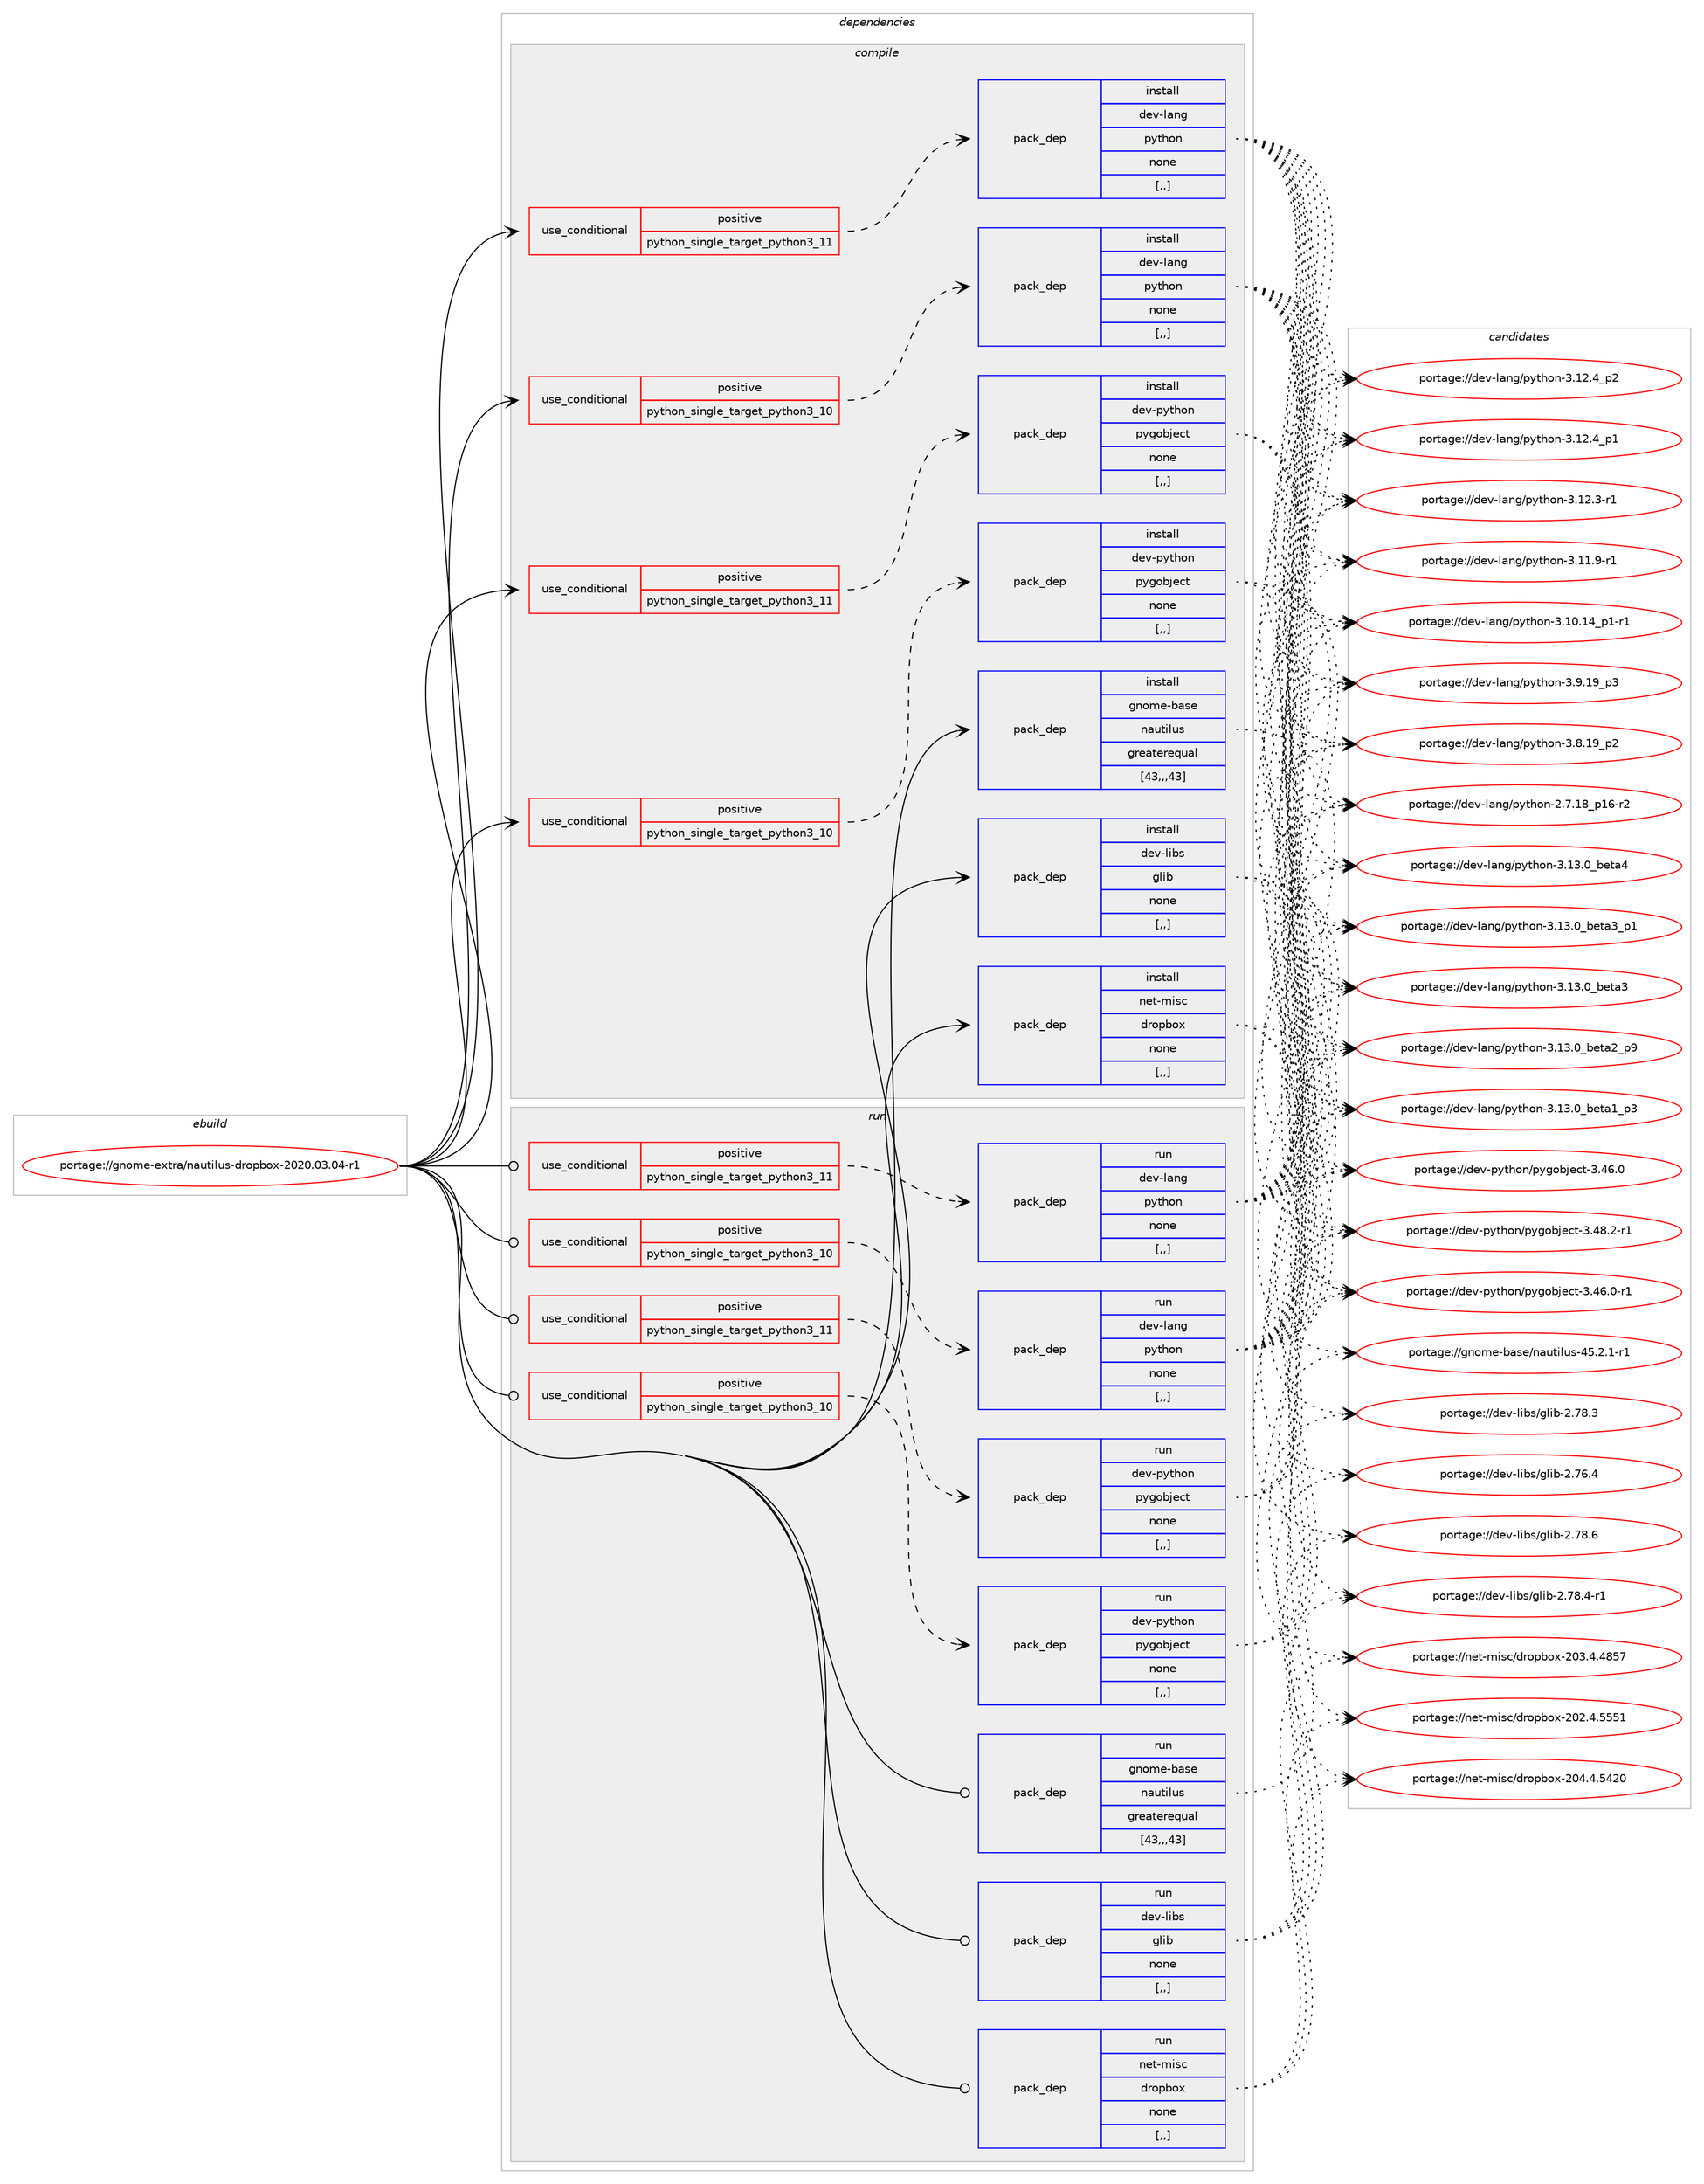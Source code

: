 digraph prolog {

# *************
# Graph options
# *************

newrank=true;
concentrate=true;
compound=true;
graph [rankdir=LR,fontname=Helvetica,fontsize=10,ranksep=1.5];#, ranksep=2.5, nodesep=0.2];
edge  [arrowhead=vee];
node  [fontname=Helvetica,fontsize=10];

# **********
# The ebuild
# **********

subgraph cluster_leftcol {
color=gray;
label=<<i>ebuild</i>>;
id [label="portage://gnome-extra/nautilus-dropbox-2020.03.04-r1", color=red, width=4, href="../gnome-extra/nautilus-dropbox-2020.03.04-r1.svg"];
}

# ****************
# The dependencies
# ****************

subgraph cluster_midcol {
color=gray;
label=<<i>dependencies</i>>;
subgraph cluster_compile {
fillcolor="#eeeeee";
style=filled;
label=<<i>compile</i>>;
subgraph cond65891 {
dependency240789 [label=<<TABLE BORDER="0" CELLBORDER="1" CELLSPACING="0" CELLPADDING="4"><TR><TD ROWSPAN="3" CELLPADDING="10">use_conditional</TD></TR><TR><TD>positive</TD></TR><TR><TD>python_single_target_python3_10</TD></TR></TABLE>>, shape=none, color=red];
subgraph pack173359 {
dependency240790 [label=<<TABLE BORDER="0" CELLBORDER="1" CELLSPACING="0" CELLPADDING="4" WIDTH="220"><TR><TD ROWSPAN="6" CELLPADDING="30">pack_dep</TD></TR><TR><TD WIDTH="110">install</TD></TR><TR><TD>dev-lang</TD></TR><TR><TD>python</TD></TR><TR><TD>none</TD></TR><TR><TD>[,,]</TD></TR></TABLE>>, shape=none, color=blue];
}
dependency240789:e -> dependency240790:w [weight=20,style="dashed",arrowhead="vee"];
}
id:e -> dependency240789:w [weight=20,style="solid",arrowhead="vee"];
subgraph cond65892 {
dependency240791 [label=<<TABLE BORDER="0" CELLBORDER="1" CELLSPACING="0" CELLPADDING="4"><TR><TD ROWSPAN="3" CELLPADDING="10">use_conditional</TD></TR><TR><TD>positive</TD></TR><TR><TD>python_single_target_python3_10</TD></TR></TABLE>>, shape=none, color=red];
subgraph pack173360 {
dependency240792 [label=<<TABLE BORDER="0" CELLBORDER="1" CELLSPACING="0" CELLPADDING="4" WIDTH="220"><TR><TD ROWSPAN="6" CELLPADDING="30">pack_dep</TD></TR><TR><TD WIDTH="110">install</TD></TR><TR><TD>dev-python</TD></TR><TR><TD>pygobject</TD></TR><TR><TD>none</TD></TR><TR><TD>[,,]</TD></TR></TABLE>>, shape=none, color=blue];
}
dependency240791:e -> dependency240792:w [weight=20,style="dashed",arrowhead="vee"];
}
id:e -> dependency240791:w [weight=20,style="solid",arrowhead="vee"];
subgraph cond65893 {
dependency240793 [label=<<TABLE BORDER="0" CELLBORDER="1" CELLSPACING="0" CELLPADDING="4"><TR><TD ROWSPAN="3" CELLPADDING="10">use_conditional</TD></TR><TR><TD>positive</TD></TR><TR><TD>python_single_target_python3_11</TD></TR></TABLE>>, shape=none, color=red];
subgraph pack173361 {
dependency240794 [label=<<TABLE BORDER="0" CELLBORDER="1" CELLSPACING="0" CELLPADDING="4" WIDTH="220"><TR><TD ROWSPAN="6" CELLPADDING="30">pack_dep</TD></TR><TR><TD WIDTH="110">install</TD></TR><TR><TD>dev-lang</TD></TR><TR><TD>python</TD></TR><TR><TD>none</TD></TR><TR><TD>[,,]</TD></TR></TABLE>>, shape=none, color=blue];
}
dependency240793:e -> dependency240794:w [weight=20,style="dashed",arrowhead="vee"];
}
id:e -> dependency240793:w [weight=20,style="solid",arrowhead="vee"];
subgraph cond65894 {
dependency240795 [label=<<TABLE BORDER="0" CELLBORDER="1" CELLSPACING="0" CELLPADDING="4"><TR><TD ROWSPAN="3" CELLPADDING="10">use_conditional</TD></TR><TR><TD>positive</TD></TR><TR><TD>python_single_target_python3_11</TD></TR></TABLE>>, shape=none, color=red];
subgraph pack173362 {
dependency240796 [label=<<TABLE BORDER="0" CELLBORDER="1" CELLSPACING="0" CELLPADDING="4" WIDTH="220"><TR><TD ROWSPAN="6" CELLPADDING="30">pack_dep</TD></TR><TR><TD WIDTH="110">install</TD></TR><TR><TD>dev-python</TD></TR><TR><TD>pygobject</TD></TR><TR><TD>none</TD></TR><TR><TD>[,,]</TD></TR></TABLE>>, shape=none, color=blue];
}
dependency240795:e -> dependency240796:w [weight=20,style="dashed",arrowhead="vee"];
}
id:e -> dependency240795:w [weight=20,style="solid",arrowhead="vee"];
subgraph pack173363 {
dependency240797 [label=<<TABLE BORDER="0" CELLBORDER="1" CELLSPACING="0" CELLPADDING="4" WIDTH="220"><TR><TD ROWSPAN="6" CELLPADDING="30">pack_dep</TD></TR><TR><TD WIDTH="110">install</TD></TR><TR><TD>dev-libs</TD></TR><TR><TD>glib</TD></TR><TR><TD>none</TD></TR><TR><TD>[,,]</TD></TR></TABLE>>, shape=none, color=blue];
}
id:e -> dependency240797:w [weight=20,style="solid",arrowhead="vee"];
subgraph pack173364 {
dependency240798 [label=<<TABLE BORDER="0" CELLBORDER="1" CELLSPACING="0" CELLPADDING="4" WIDTH="220"><TR><TD ROWSPAN="6" CELLPADDING="30">pack_dep</TD></TR><TR><TD WIDTH="110">install</TD></TR><TR><TD>gnome-base</TD></TR><TR><TD>nautilus</TD></TR><TR><TD>greaterequal</TD></TR><TR><TD>[43,,,43]</TD></TR></TABLE>>, shape=none, color=blue];
}
id:e -> dependency240798:w [weight=20,style="solid",arrowhead="vee"];
subgraph pack173365 {
dependency240799 [label=<<TABLE BORDER="0" CELLBORDER="1" CELLSPACING="0" CELLPADDING="4" WIDTH="220"><TR><TD ROWSPAN="6" CELLPADDING="30">pack_dep</TD></TR><TR><TD WIDTH="110">install</TD></TR><TR><TD>net-misc</TD></TR><TR><TD>dropbox</TD></TR><TR><TD>none</TD></TR><TR><TD>[,,]</TD></TR></TABLE>>, shape=none, color=blue];
}
id:e -> dependency240799:w [weight=20,style="solid",arrowhead="vee"];
}
subgraph cluster_compileandrun {
fillcolor="#eeeeee";
style=filled;
label=<<i>compile and run</i>>;
}
subgraph cluster_run {
fillcolor="#eeeeee";
style=filled;
label=<<i>run</i>>;
subgraph cond65895 {
dependency240800 [label=<<TABLE BORDER="0" CELLBORDER="1" CELLSPACING="0" CELLPADDING="4"><TR><TD ROWSPAN="3" CELLPADDING="10">use_conditional</TD></TR><TR><TD>positive</TD></TR><TR><TD>python_single_target_python3_10</TD></TR></TABLE>>, shape=none, color=red];
subgraph pack173366 {
dependency240801 [label=<<TABLE BORDER="0" CELLBORDER="1" CELLSPACING="0" CELLPADDING="4" WIDTH="220"><TR><TD ROWSPAN="6" CELLPADDING="30">pack_dep</TD></TR><TR><TD WIDTH="110">run</TD></TR><TR><TD>dev-lang</TD></TR><TR><TD>python</TD></TR><TR><TD>none</TD></TR><TR><TD>[,,]</TD></TR></TABLE>>, shape=none, color=blue];
}
dependency240800:e -> dependency240801:w [weight=20,style="dashed",arrowhead="vee"];
}
id:e -> dependency240800:w [weight=20,style="solid",arrowhead="odot"];
subgraph cond65896 {
dependency240802 [label=<<TABLE BORDER="0" CELLBORDER="1" CELLSPACING="0" CELLPADDING="4"><TR><TD ROWSPAN="3" CELLPADDING="10">use_conditional</TD></TR><TR><TD>positive</TD></TR><TR><TD>python_single_target_python3_10</TD></TR></TABLE>>, shape=none, color=red];
subgraph pack173367 {
dependency240803 [label=<<TABLE BORDER="0" CELLBORDER="1" CELLSPACING="0" CELLPADDING="4" WIDTH="220"><TR><TD ROWSPAN="6" CELLPADDING="30">pack_dep</TD></TR><TR><TD WIDTH="110">run</TD></TR><TR><TD>dev-python</TD></TR><TR><TD>pygobject</TD></TR><TR><TD>none</TD></TR><TR><TD>[,,]</TD></TR></TABLE>>, shape=none, color=blue];
}
dependency240802:e -> dependency240803:w [weight=20,style="dashed",arrowhead="vee"];
}
id:e -> dependency240802:w [weight=20,style="solid",arrowhead="odot"];
subgraph cond65897 {
dependency240804 [label=<<TABLE BORDER="0" CELLBORDER="1" CELLSPACING="0" CELLPADDING="4"><TR><TD ROWSPAN="3" CELLPADDING="10">use_conditional</TD></TR><TR><TD>positive</TD></TR><TR><TD>python_single_target_python3_11</TD></TR></TABLE>>, shape=none, color=red];
subgraph pack173368 {
dependency240805 [label=<<TABLE BORDER="0" CELLBORDER="1" CELLSPACING="0" CELLPADDING="4" WIDTH="220"><TR><TD ROWSPAN="6" CELLPADDING="30">pack_dep</TD></TR><TR><TD WIDTH="110">run</TD></TR><TR><TD>dev-lang</TD></TR><TR><TD>python</TD></TR><TR><TD>none</TD></TR><TR><TD>[,,]</TD></TR></TABLE>>, shape=none, color=blue];
}
dependency240804:e -> dependency240805:w [weight=20,style="dashed",arrowhead="vee"];
}
id:e -> dependency240804:w [weight=20,style="solid",arrowhead="odot"];
subgraph cond65898 {
dependency240806 [label=<<TABLE BORDER="0" CELLBORDER="1" CELLSPACING="0" CELLPADDING="4"><TR><TD ROWSPAN="3" CELLPADDING="10">use_conditional</TD></TR><TR><TD>positive</TD></TR><TR><TD>python_single_target_python3_11</TD></TR></TABLE>>, shape=none, color=red];
subgraph pack173369 {
dependency240807 [label=<<TABLE BORDER="0" CELLBORDER="1" CELLSPACING="0" CELLPADDING="4" WIDTH="220"><TR><TD ROWSPAN="6" CELLPADDING="30">pack_dep</TD></TR><TR><TD WIDTH="110">run</TD></TR><TR><TD>dev-python</TD></TR><TR><TD>pygobject</TD></TR><TR><TD>none</TD></TR><TR><TD>[,,]</TD></TR></TABLE>>, shape=none, color=blue];
}
dependency240806:e -> dependency240807:w [weight=20,style="dashed",arrowhead="vee"];
}
id:e -> dependency240806:w [weight=20,style="solid",arrowhead="odot"];
subgraph pack173370 {
dependency240808 [label=<<TABLE BORDER="0" CELLBORDER="1" CELLSPACING="0" CELLPADDING="4" WIDTH="220"><TR><TD ROWSPAN="6" CELLPADDING="30">pack_dep</TD></TR><TR><TD WIDTH="110">run</TD></TR><TR><TD>dev-libs</TD></TR><TR><TD>glib</TD></TR><TR><TD>none</TD></TR><TR><TD>[,,]</TD></TR></TABLE>>, shape=none, color=blue];
}
id:e -> dependency240808:w [weight=20,style="solid",arrowhead="odot"];
subgraph pack173371 {
dependency240809 [label=<<TABLE BORDER="0" CELLBORDER="1" CELLSPACING="0" CELLPADDING="4" WIDTH="220"><TR><TD ROWSPAN="6" CELLPADDING="30">pack_dep</TD></TR><TR><TD WIDTH="110">run</TD></TR><TR><TD>gnome-base</TD></TR><TR><TD>nautilus</TD></TR><TR><TD>greaterequal</TD></TR><TR><TD>[43,,,43]</TD></TR></TABLE>>, shape=none, color=blue];
}
id:e -> dependency240809:w [weight=20,style="solid",arrowhead="odot"];
subgraph pack173372 {
dependency240810 [label=<<TABLE BORDER="0" CELLBORDER="1" CELLSPACING="0" CELLPADDING="4" WIDTH="220"><TR><TD ROWSPAN="6" CELLPADDING="30">pack_dep</TD></TR><TR><TD WIDTH="110">run</TD></TR><TR><TD>net-misc</TD></TR><TR><TD>dropbox</TD></TR><TR><TD>none</TD></TR><TR><TD>[,,]</TD></TR></TABLE>>, shape=none, color=blue];
}
id:e -> dependency240810:w [weight=20,style="solid",arrowhead="odot"];
}
}

# **************
# The candidates
# **************

subgraph cluster_choices {
rank=same;
color=gray;
label=<<i>candidates</i>>;

subgraph choice173359 {
color=black;
nodesep=1;
choice1001011184510897110103471121211161041111104551464951464895981011169752 [label="portage://dev-lang/python-3.13.0_beta4", color=red, width=4,href="../dev-lang/python-3.13.0_beta4.svg"];
choice10010111845108971101034711212111610411111045514649514648959810111697519511249 [label="portage://dev-lang/python-3.13.0_beta3_p1", color=red, width=4,href="../dev-lang/python-3.13.0_beta3_p1.svg"];
choice1001011184510897110103471121211161041111104551464951464895981011169751 [label="portage://dev-lang/python-3.13.0_beta3", color=red, width=4,href="../dev-lang/python-3.13.0_beta3.svg"];
choice10010111845108971101034711212111610411111045514649514648959810111697509511257 [label="portage://dev-lang/python-3.13.0_beta2_p9", color=red, width=4,href="../dev-lang/python-3.13.0_beta2_p9.svg"];
choice10010111845108971101034711212111610411111045514649514648959810111697499511251 [label="portage://dev-lang/python-3.13.0_beta1_p3", color=red, width=4,href="../dev-lang/python-3.13.0_beta1_p3.svg"];
choice100101118451089711010347112121116104111110455146495046529511250 [label="portage://dev-lang/python-3.12.4_p2", color=red, width=4,href="../dev-lang/python-3.12.4_p2.svg"];
choice100101118451089711010347112121116104111110455146495046529511249 [label="portage://dev-lang/python-3.12.4_p1", color=red, width=4,href="../dev-lang/python-3.12.4_p1.svg"];
choice100101118451089711010347112121116104111110455146495046514511449 [label="portage://dev-lang/python-3.12.3-r1", color=red, width=4,href="../dev-lang/python-3.12.3-r1.svg"];
choice100101118451089711010347112121116104111110455146494946574511449 [label="portage://dev-lang/python-3.11.9-r1", color=red, width=4,href="../dev-lang/python-3.11.9-r1.svg"];
choice100101118451089711010347112121116104111110455146494846495295112494511449 [label="portage://dev-lang/python-3.10.14_p1-r1", color=red, width=4,href="../dev-lang/python-3.10.14_p1-r1.svg"];
choice100101118451089711010347112121116104111110455146574649579511251 [label="portage://dev-lang/python-3.9.19_p3", color=red, width=4,href="../dev-lang/python-3.9.19_p3.svg"];
choice100101118451089711010347112121116104111110455146564649579511250 [label="portage://dev-lang/python-3.8.19_p2", color=red, width=4,href="../dev-lang/python-3.8.19_p2.svg"];
choice100101118451089711010347112121116104111110455046554649569511249544511450 [label="portage://dev-lang/python-2.7.18_p16-r2", color=red, width=4,href="../dev-lang/python-2.7.18_p16-r2.svg"];
dependency240790:e -> choice1001011184510897110103471121211161041111104551464951464895981011169752:w [style=dotted,weight="100"];
dependency240790:e -> choice10010111845108971101034711212111610411111045514649514648959810111697519511249:w [style=dotted,weight="100"];
dependency240790:e -> choice1001011184510897110103471121211161041111104551464951464895981011169751:w [style=dotted,weight="100"];
dependency240790:e -> choice10010111845108971101034711212111610411111045514649514648959810111697509511257:w [style=dotted,weight="100"];
dependency240790:e -> choice10010111845108971101034711212111610411111045514649514648959810111697499511251:w [style=dotted,weight="100"];
dependency240790:e -> choice100101118451089711010347112121116104111110455146495046529511250:w [style=dotted,weight="100"];
dependency240790:e -> choice100101118451089711010347112121116104111110455146495046529511249:w [style=dotted,weight="100"];
dependency240790:e -> choice100101118451089711010347112121116104111110455146495046514511449:w [style=dotted,weight="100"];
dependency240790:e -> choice100101118451089711010347112121116104111110455146494946574511449:w [style=dotted,weight="100"];
dependency240790:e -> choice100101118451089711010347112121116104111110455146494846495295112494511449:w [style=dotted,weight="100"];
dependency240790:e -> choice100101118451089711010347112121116104111110455146574649579511251:w [style=dotted,weight="100"];
dependency240790:e -> choice100101118451089711010347112121116104111110455146564649579511250:w [style=dotted,weight="100"];
dependency240790:e -> choice100101118451089711010347112121116104111110455046554649569511249544511450:w [style=dotted,weight="100"];
}
subgraph choice173360 {
color=black;
nodesep=1;
choice10010111845112121116104111110471121211031119810610199116455146525646504511449 [label="portage://dev-python/pygobject-3.48.2-r1", color=red, width=4,href="../dev-python/pygobject-3.48.2-r1.svg"];
choice10010111845112121116104111110471121211031119810610199116455146525446484511449 [label="portage://dev-python/pygobject-3.46.0-r1", color=red, width=4,href="../dev-python/pygobject-3.46.0-r1.svg"];
choice1001011184511212111610411111047112121103111981061019911645514652544648 [label="portage://dev-python/pygobject-3.46.0", color=red, width=4,href="../dev-python/pygobject-3.46.0.svg"];
dependency240792:e -> choice10010111845112121116104111110471121211031119810610199116455146525646504511449:w [style=dotted,weight="100"];
dependency240792:e -> choice10010111845112121116104111110471121211031119810610199116455146525446484511449:w [style=dotted,weight="100"];
dependency240792:e -> choice1001011184511212111610411111047112121103111981061019911645514652544648:w [style=dotted,weight="100"];
}
subgraph choice173361 {
color=black;
nodesep=1;
choice1001011184510897110103471121211161041111104551464951464895981011169752 [label="portage://dev-lang/python-3.13.0_beta4", color=red, width=4,href="../dev-lang/python-3.13.0_beta4.svg"];
choice10010111845108971101034711212111610411111045514649514648959810111697519511249 [label="portage://dev-lang/python-3.13.0_beta3_p1", color=red, width=4,href="../dev-lang/python-3.13.0_beta3_p1.svg"];
choice1001011184510897110103471121211161041111104551464951464895981011169751 [label="portage://dev-lang/python-3.13.0_beta3", color=red, width=4,href="../dev-lang/python-3.13.0_beta3.svg"];
choice10010111845108971101034711212111610411111045514649514648959810111697509511257 [label="portage://dev-lang/python-3.13.0_beta2_p9", color=red, width=4,href="../dev-lang/python-3.13.0_beta2_p9.svg"];
choice10010111845108971101034711212111610411111045514649514648959810111697499511251 [label="portage://dev-lang/python-3.13.0_beta1_p3", color=red, width=4,href="../dev-lang/python-3.13.0_beta1_p3.svg"];
choice100101118451089711010347112121116104111110455146495046529511250 [label="portage://dev-lang/python-3.12.4_p2", color=red, width=4,href="../dev-lang/python-3.12.4_p2.svg"];
choice100101118451089711010347112121116104111110455146495046529511249 [label="portage://dev-lang/python-3.12.4_p1", color=red, width=4,href="../dev-lang/python-3.12.4_p1.svg"];
choice100101118451089711010347112121116104111110455146495046514511449 [label="portage://dev-lang/python-3.12.3-r1", color=red, width=4,href="../dev-lang/python-3.12.3-r1.svg"];
choice100101118451089711010347112121116104111110455146494946574511449 [label="portage://dev-lang/python-3.11.9-r1", color=red, width=4,href="../dev-lang/python-3.11.9-r1.svg"];
choice100101118451089711010347112121116104111110455146494846495295112494511449 [label="portage://dev-lang/python-3.10.14_p1-r1", color=red, width=4,href="../dev-lang/python-3.10.14_p1-r1.svg"];
choice100101118451089711010347112121116104111110455146574649579511251 [label="portage://dev-lang/python-3.9.19_p3", color=red, width=4,href="../dev-lang/python-3.9.19_p3.svg"];
choice100101118451089711010347112121116104111110455146564649579511250 [label="portage://dev-lang/python-3.8.19_p2", color=red, width=4,href="../dev-lang/python-3.8.19_p2.svg"];
choice100101118451089711010347112121116104111110455046554649569511249544511450 [label="portage://dev-lang/python-2.7.18_p16-r2", color=red, width=4,href="../dev-lang/python-2.7.18_p16-r2.svg"];
dependency240794:e -> choice1001011184510897110103471121211161041111104551464951464895981011169752:w [style=dotted,weight="100"];
dependency240794:e -> choice10010111845108971101034711212111610411111045514649514648959810111697519511249:w [style=dotted,weight="100"];
dependency240794:e -> choice1001011184510897110103471121211161041111104551464951464895981011169751:w [style=dotted,weight="100"];
dependency240794:e -> choice10010111845108971101034711212111610411111045514649514648959810111697509511257:w [style=dotted,weight="100"];
dependency240794:e -> choice10010111845108971101034711212111610411111045514649514648959810111697499511251:w [style=dotted,weight="100"];
dependency240794:e -> choice100101118451089711010347112121116104111110455146495046529511250:w [style=dotted,weight="100"];
dependency240794:e -> choice100101118451089711010347112121116104111110455146495046529511249:w [style=dotted,weight="100"];
dependency240794:e -> choice100101118451089711010347112121116104111110455146495046514511449:w [style=dotted,weight="100"];
dependency240794:e -> choice100101118451089711010347112121116104111110455146494946574511449:w [style=dotted,weight="100"];
dependency240794:e -> choice100101118451089711010347112121116104111110455146494846495295112494511449:w [style=dotted,weight="100"];
dependency240794:e -> choice100101118451089711010347112121116104111110455146574649579511251:w [style=dotted,weight="100"];
dependency240794:e -> choice100101118451089711010347112121116104111110455146564649579511250:w [style=dotted,weight="100"];
dependency240794:e -> choice100101118451089711010347112121116104111110455046554649569511249544511450:w [style=dotted,weight="100"];
}
subgraph choice173362 {
color=black;
nodesep=1;
choice10010111845112121116104111110471121211031119810610199116455146525646504511449 [label="portage://dev-python/pygobject-3.48.2-r1", color=red, width=4,href="../dev-python/pygobject-3.48.2-r1.svg"];
choice10010111845112121116104111110471121211031119810610199116455146525446484511449 [label="portage://dev-python/pygobject-3.46.0-r1", color=red, width=4,href="../dev-python/pygobject-3.46.0-r1.svg"];
choice1001011184511212111610411111047112121103111981061019911645514652544648 [label="portage://dev-python/pygobject-3.46.0", color=red, width=4,href="../dev-python/pygobject-3.46.0.svg"];
dependency240796:e -> choice10010111845112121116104111110471121211031119810610199116455146525646504511449:w [style=dotted,weight="100"];
dependency240796:e -> choice10010111845112121116104111110471121211031119810610199116455146525446484511449:w [style=dotted,weight="100"];
dependency240796:e -> choice1001011184511212111610411111047112121103111981061019911645514652544648:w [style=dotted,weight="100"];
}
subgraph choice173363 {
color=black;
nodesep=1;
choice1001011184510810598115471031081059845504655564654 [label="portage://dev-libs/glib-2.78.6", color=red, width=4,href="../dev-libs/glib-2.78.6.svg"];
choice10010111845108105981154710310810598455046555646524511449 [label="portage://dev-libs/glib-2.78.4-r1", color=red, width=4,href="../dev-libs/glib-2.78.4-r1.svg"];
choice1001011184510810598115471031081059845504655564651 [label="portage://dev-libs/glib-2.78.3", color=red, width=4,href="../dev-libs/glib-2.78.3.svg"];
choice1001011184510810598115471031081059845504655544652 [label="portage://dev-libs/glib-2.76.4", color=red, width=4,href="../dev-libs/glib-2.76.4.svg"];
dependency240797:e -> choice1001011184510810598115471031081059845504655564654:w [style=dotted,weight="100"];
dependency240797:e -> choice10010111845108105981154710310810598455046555646524511449:w [style=dotted,weight="100"];
dependency240797:e -> choice1001011184510810598115471031081059845504655564651:w [style=dotted,weight="100"];
dependency240797:e -> choice1001011184510810598115471031081059845504655544652:w [style=dotted,weight="100"];
}
subgraph choice173364 {
color=black;
nodesep=1;
choice1031101111091014598971151014711097117116105108117115455253465046494511449 [label="portage://gnome-base/nautilus-45.2.1-r1", color=red, width=4,href="../gnome-base/nautilus-45.2.1-r1.svg"];
dependency240798:e -> choice1031101111091014598971151014711097117116105108117115455253465046494511449:w [style=dotted,weight="100"];
}
subgraph choice173365 {
color=black;
nodesep=1;
choice110101116451091051159947100114111112981111204550485246524653525048 [label="portage://net-misc/dropbox-204.4.5420", color=red, width=4,href="../net-misc/dropbox-204.4.5420.svg"];
choice110101116451091051159947100114111112981111204550485146524652565355 [label="portage://net-misc/dropbox-203.4.4857", color=red, width=4,href="../net-misc/dropbox-203.4.4857.svg"];
choice110101116451091051159947100114111112981111204550485046524653535349 [label="portage://net-misc/dropbox-202.4.5551", color=red, width=4,href="../net-misc/dropbox-202.4.5551.svg"];
dependency240799:e -> choice110101116451091051159947100114111112981111204550485246524653525048:w [style=dotted,weight="100"];
dependency240799:e -> choice110101116451091051159947100114111112981111204550485146524652565355:w [style=dotted,weight="100"];
dependency240799:e -> choice110101116451091051159947100114111112981111204550485046524653535349:w [style=dotted,weight="100"];
}
subgraph choice173366 {
color=black;
nodesep=1;
choice1001011184510897110103471121211161041111104551464951464895981011169752 [label="portage://dev-lang/python-3.13.0_beta4", color=red, width=4,href="../dev-lang/python-3.13.0_beta4.svg"];
choice10010111845108971101034711212111610411111045514649514648959810111697519511249 [label="portage://dev-lang/python-3.13.0_beta3_p1", color=red, width=4,href="../dev-lang/python-3.13.0_beta3_p1.svg"];
choice1001011184510897110103471121211161041111104551464951464895981011169751 [label="portage://dev-lang/python-3.13.0_beta3", color=red, width=4,href="../dev-lang/python-3.13.0_beta3.svg"];
choice10010111845108971101034711212111610411111045514649514648959810111697509511257 [label="portage://dev-lang/python-3.13.0_beta2_p9", color=red, width=4,href="../dev-lang/python-3.13.0_beta2_p9.svg"];
choice10010111845108971101034711212111610411111045514649514648959810111697499511251 [label="portage://dev-lang/python-3.13.0_beta1_p3", color=red, width=4,href="../dev-lang/python-3.13.0_beta1_p3.svg"];
choice100101118451089711010347112121116104111110455146495046529511250 [label="portage://dev-lang/python-3.12.4_p2", color=red, width=4,href="../dev-lang/python-3.12.4_p2.svg"];
choice100101118451089711010347112121116104111110455146495046529511249 [label="portage://dev-lang/python-3.12.4_p1", color=red, width=4,href="../dev-lang/python-3.12.4_p1.svg"];
choice100101118451089711010347112121116104111110455146495046514511449 [label="portage://dev-lang/python-3.12.3-r1", color=red, width=4,href="../dev-lang/python-3.12.3-r1.svg"];
choice100101118451089711010347112121116104111110455146494946574511449 [label="portage://dev-lang/python-3.11.9-r1", color=red, width=4,href="../dev-lang/python-3.11.9-r1.svg"];
choice100101118451089711010347112121116104111110455146494846495295112494511449 [label="portage://dev-lang/python-3.10.14_p1-r1", color=red, width=4,href="../dev-lang/python-3.10.14_p1-r1.svg"];
choice100101118451089711010347112121116104111110455146574649579511251 [label="portage://dev-lang/python-3.9.19_p3", color=red, width=4,href="../dev-lang/python-3.9.19_p3.svg"];
choice100101118451089711010347112121116104111110455146564649579511250 [label="portage://dev-lang/python-3.8.19_p2", color=red, width=4,href="../dev-lang/python-3.8.19_p2.svg"];
choice100101118451089711010347112121116104111110455046554649569511249544511450 [label="portage://dev-lang/python-2.7.18_p16-r2", color=red, width=4,href="../dev-lang/python-2.7.18_p16-r2.svg"];
dependency240801:e -> choice1001011184510897110103471121211161041111104551464951464895981011169752:w [style=dotted,weight="100"];
dependency240801:e -> choice10010111845108971101034711212111610411111045514649514648959810111697519511249:w [style=dotted,weight="100"];
dependency240801:e -> choice1001011184510897110103471121211161041111104551464951464895981011169751:w [style=dotted,weight="100"];
dependency240801:e -> choice10010111845108971101034711212111610411111045514649514648959810111697509511257:w [style=dotted,weight="100"];
dependency240801:e -> choice10010111845108971101034711212111610411111045514649514648959810111697499511251:w [style=dotted,weight="100"];
dependency240801:e -> choice100101118451089711010347112121116104111110455146495046529511250:w [style=dotted,weight="100"];
dependency240801:e -> choice100101118451089711010347112121116104111110455146495046529511249:w [style=dotted,weight="100"];
dependency240801:e -> choice100101118451089711010347112121116104111110455146495046514511449:w [style=dotted,weight="100"];
dependency240801:e -> choice100101118451089711010347112121116104111110455146494946574511449:w [style=dotted,weight="100"];
dependency240801:e -> choice100101118451089711010347112121116104111110455146494846495295112494511449:w [style=dotted,weight="100"];
dependency240801:e -> choice100101118451089711010347112121116104111110455146574649579511251:w [style=dotted,weight="100"];
dependency240801:e -> choice100101118451089711010347112121116104111110455146564649579511250:w [style=dotted,weight="100"];
dependency240801:e -> choice100101118451089711010347112121116104111110455046554649569511249544511450:w [style=dotted,weight="100"];
}
subgraph choice173367 {
color=black;
nodesep=1;
choice10010111845112121116104111110471121211031119810610199116455146525646504511449 [label="portage://dev-python/pygobject-3.48.2-r1", color=red, width=4,href="../dev-python/pygobject-3.48.2-r1.svg"];
choice10010111845112121116104111110471121211031119810610199116455146525446484511449 [label="portage://dev-python/pygobject-3.46.0-r1", color=red, width=4,href="../dev-python/pygobject-3.46.0-r1.svg"];
choice1001011184511212111610411111047112121103111981061019911645514652544648 [label="portage://dev-python/pygobject-3.46.0", color=red, width=4,href="../dev-python/pygobject-3.46.0.svg"];
dependency240803:e -> choice10010111845112121116104111110471121211031119810610199116455146525646504511449:w [style=dotted,weight="100"];
dependency240803:e -> choice10010111845112121116104111110471121211031119810610199116455146525446484511449:w [style=dotted,weight="100"];
dependency240803:e -> choice1001011184511212111610411111047112121103111981061019911645514652544648:w [style=dotted,weight="100"];
}
subgraph choice173368 {
color=black;
nodesep=1;
choice1001011184510897110103471121211161041111104551464951464895981011169752 [label="portage://dev-lang/python-3.13.0_beta4", color=red, width=4,href="../dev-lang/python-3.13.0_beta4.svg"];
choice10010111845108971101034711212111610411111045514649514648959810111697519511249 [label="portage://dev-lang/python-3.13.0_beta3_p1", color=red, width=4,href="../dev-lang/python-3.13.0_beta3_p1.svg"];
choice1001011184510897110103471121211161041111104551464951464895981011169751 [label="portage://dev-lang/python-3.13.0_beta3", color=red, width=4,href="../dev-lang/python-3.13.0_beta3.svg"];
choice10010111845108971101034711212111610411111045514649514648959810111697509511257 [label="portage://dev-lang/python-3.13.0_beta2_p9", color=red, width=4,href="../dev-lang/python-3.13.0_beta2_p9.svg"];
choice10010111845108971101034711212111610411111045514649514648959810111697499511251 [label="portage://dev-lang/python-3.13.0_beta1_p3", color=red, width=4,href="../dev-lang/python-3.13.0_beta1_p3.svg"];
choice100101118451089711010347112121116104111110455146495046529511250 [label="portage://dev-lang/python-3.12.4_p2", color=red, width=4,href="../dev-lang/python-3.12.4_p2.svg"];
choice100101118451089711010347112121116104111110455146495046529511249 [label="portage://dev-lang/python-3.12.4_p1", color=red, width=4,href="../dev-lang/python-3.12.4_p1.svg"];
choice100101118451089711010347112121116104111110455146495046514511449 [label="portage://dev-lang/python-3.12.3-r1", color=red, width=4,href="../dev-lang/python-3.12.3-r1.svg"];
choice100101118451089711010347112121116104111110455146494946574511449 [label="portage://dev-lang/python-3.11.9-r1", color=red, width=4,href="../dev-lang/python-3.11.9-r1.svg"];
choice100101118451089711010347112121116104111110455146494846495295112494511449 [label="portage://dev-lang/python-3.10.14_p1-r1", color=red, width=4,href="../dev-lang/python-3.10.14_p1-r1.svg"];
choice100101118451089711010347112121116104111110455146574649579511251 [label="portage://dev-lang/python-3.9.19_p3", color=red, width=4,href="../dev-lang/python-3.9.19_p3.svg"];
choice100101118451089711010347112121116104111110455146564649579511250 [label="portage://dev-lang/python-3.8.19_p2", color=red, width=4,href="../dev-lang/python-3.8.19_p2.svg"];
choice100101118451089711010347112121116104111110455046554649569511249544511450 [label="portage://dev-lang/python-2.7.18_p16-r2", color=red, width=4,href="../dev-lang/python-2.7.18_p16-r2.svg"];
dependency240805:e -> choice1001011184510897110103471121211161041111104551464951464895981011169752:w [style=dotted,weight="100"];
dependency240805:e -> choice10010111845108971101034711212111610411111045514649514648959810111697519511249:w [style=dotted,weight="100"];
dependency240805:e -> choice1001011184510897110103471121211161041111104551464951464895981011169751:w [style=dotted,weight="100"];
dependency240805:e -> choice10010111845108971101034711212111610411111045514649514648959810111697509511257:w [style=dotted,weight="100"];
dependency240805:e -> choice10010111845108971101034711212111610411111045514649514648959810111697499511251:w [style=dotted,weight="100"];
dependency240805:e -> choice100101118451089711010347112121116104111110455146495046529511250:w [style=dotted,weight="100"];
dependency240805:e -> choice100101118451089711010347112121116104111110455146495046529511249:w [style=dotted,weight="100"];
dependency240805:e -> choice100101118451089711010347112121116104111110455146495046514511449:w [style=dotted,weight="100"];
dependency240805:e -> choice100101118451089711010347112121116104111110455146494946574511449:w [style=dotted,weight="100"];
dependency240805:e -> choice100101118451089711010347112121116104111110455146494846495295112494511449:w [style=dotted,weight="100"];
dependency240805:e -> choice100101118451089711010347112121116104111110455146574649579511251:w [style=dotted,weight="100"];
dependency240805:e -> choice100101118451089711010347112121116104111110455146564649579511250:w [style=dotted,weight="100"];
dependency240805:e -> choice100101118451089711010347112121116104111110455046554649569511249544511450:w [style=dotted,weight="100"];
}
subgraph choice173369 {
color=black;
nodesep=1;
choice10010111845112121116104111110471121211031119810610199116455146525646504511449 [label="portage://dev-python/pygobject-3.48.2-r1", color=red, width=4,href="../dev-python/pygobject-3.48.2-r1.svg"];
choice10010111845112121116104111110471121211031119810610199116455146525446484511449 [label="portage://dev-python/pygobject-3.46.0-r1", color=red, width=4,href="../dev-python/pygobject-3.46.0-r1.svg"];
choice1001011184511212111610411111047112121103111981061019911645514652544648 [label="portage://dev-python/pygobject-3.46.0", color=red, width=4,href="../dev-python/pygobject-3.46.0.svg"];
dependency240807:e -> choice10010111845112121116104111110471121211031119810610199116455146525646504511449:w [style=dotted,weight="100"];
dependency240807:e -> choice10010111845112121116104111110471121211031119810610199116455146525446484511449:w [style=dotted,weight="100"];
dependency240807:e -> choice1001011184511212111610411111047112121103111981061019911645514652544648:w [style=dotted,weight="100"];
}
subgraph choice173370 {
color=black;
nodesep=1;
choice1001011184510810598115471031081059845504655564654 [label="portage://dev-libs/glib-2.78.6", color=red, width=4,href="../dev-libs/glib-2.78.6.svg"];
choice10010111845108105981154710310810598455046555646524511449 [label="portage://dev-libs/glib-2.78.4-r1", color=red, width=4,href="../dev-libs/glib-2.78.4-r1.svg"];
choice1001011184510810598115471031081059845504655564651 [label="portage://dev-libs/glib-2.78.3", color=red, width=4,href="../dev-libs/glib-2.78.3.svg"];
choice1001011184510810598115471031081059845504655544652 [label="portage://dev-libs/glib-2.76.4", color=red, width=4,href="../dev-libs/glib-2.76.4.svg"];
dependency240808:e -> choice1001011184510810598115471031081059845504655564654:w [style=dotted,weight="100"];
dependency240808:e -> choice10010111845108105981154710310810598455046555646524511449:w [style=dotted,weight="100"];
dependency240808:e -> choice1001011184510810598115471031081059845504655564651:w [style=dotted,weight="100"];
dependency240808:e -> choice1001011184510810598115471031081059845504655544652:w [style=dotted,weight="100"];
}
subgraph choice173371 {
color=black;
nodesep=1;
choice1031101111091014598971151014711097117116105108117115455253465046494511449 [label="portage://gnome-base/nautilus-45.2.1-r1", color=red, width=4,href="../gnome-base/nautilus-45.2.1-r1.svg"];
dependency240809:e -> choice1031101111091014598971151014711097117116105108117115455253465046494511449:w [style=dotted,weight="100"];
}
subgraph choice173372 {
color=black;
nodesep=1;
choice110101116451091051159947100114111112981111204550485246524653525048 [label="portage://net-misc/dropbox-204.4.5420", color=red, width=4,href="../net-misc/dropbox-204.4.5420.svg"];
choice110101116451091051159947100114111112981111204550485146524652565355 [label="portage://net-misc/dropbox-203.4.4857", color=red, width=4,href="../net-misc/dropbox-203.4.4857.svg"];
choice110101116451091051159947100114111112981111204550485046524653535349 [label="portage://net-misc/dropbox-202.4.5551", color=red, width=4,href="../net-misc/dropbox-202.4.5551.svg"];
dependency240810:e -> choice110101116451091051159947100114111112981111204550485246524653525048:w [style=dotted,weight="100"];
dependency240810:e -> choice110101116451091051159947100114111112981111204550485146524652565355:w [style=dotted,weight="100"];
dependency240810:e -> choice110101116451091051159947100114111112981111204550485046524653535349:w [style=dotted,weight="100"];
}
}

}
